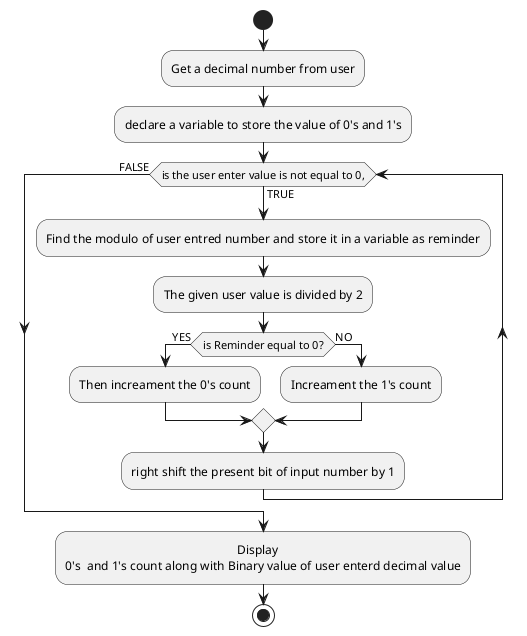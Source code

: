 @startuml " decimal-number"
start
:Get a decimal number from user;
:declare a variable to store the value of 0's and 1's;


while (is the user enter value is not equal to 0,) is (TRUE)
  :Find the modulo of user entred number and store it in a variable as reminder;
  :The given user value is divided by 2;
  
  if (is Reminder equal to 0?) then (YES)
  :Then increament the 0's count;
else (NO)
  :Increament the 1's count;
endif 
:right shift the present bit of input number by 1;

endwhile (FALSE)
:                                                       Display
0's  and 1's count along with Binary value of user enterd decimal value;


stop
@enduml

